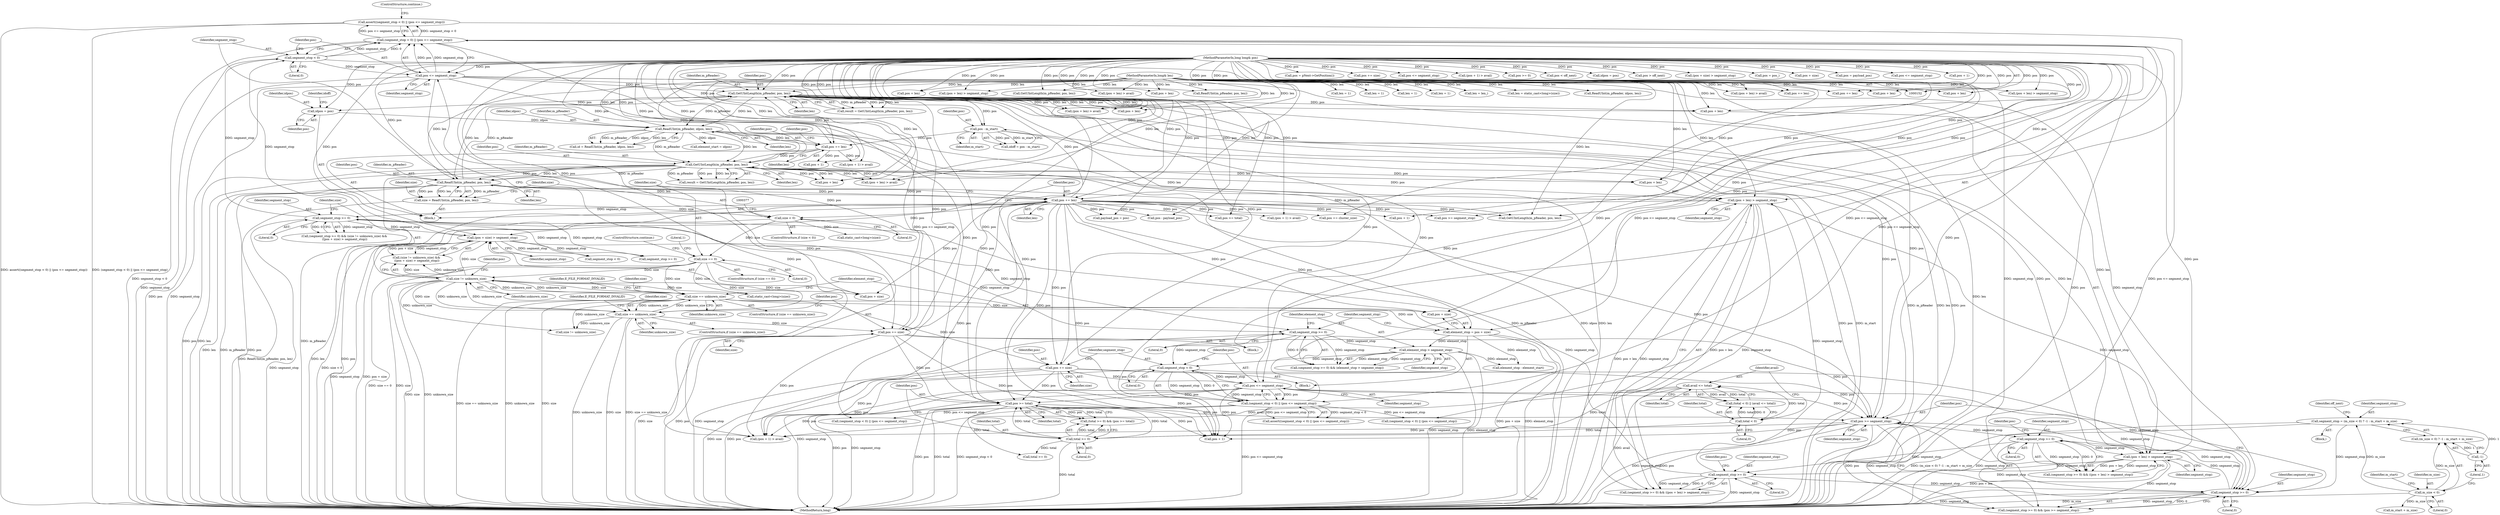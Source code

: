 digraph "1_Android_cc274e2abe8b2a6698a5c47d8aa4bb45f1f9538d_8@API" {
"1000480" [label="(Call,assert((segment_stop < 0) || (pos <= segment_stop)))"];
"1000481" [label="(Call,(segment_stop < 0) || (pos <= segment_stop))"];
"1000482" [label="(Call,segment_stop < 0)"];
"1000391" [label="(Call,segment_stop >= 0)"];
"1000349" [label="(Call,(pos + len) > segment_stop)"];
"1000326" [label="(Call,GetUIntLength(m_pReader, pos, len))"];
"1000290" [label="(Call,ReadUInt(m_pReader, idpos, len))"];
"1000239" [label="(Call,GetUIntLength(m_pReader, pos, len))"];
"1000367" [label="(Call,ReadUInt(m_pReader, pos, len))"];
"1000154" [label="(MethodParameterIn,long long& pos)"];
"1000155" [label="(MethodParameterIn,long& len)"];
"1000454" [label="(Call,pos += size)"];
"1000412" [label="(Call,size == unknown_size)"];
"1000395" [label="(Call,size != unknown_size)"];
"1000383" [label="(Call,size == 0)"];
"1000372" [label="(Call,size < 0)"];
"1000365" [label="(Call,size = ReadUInt(m_pReader, pos, len))"];
"1000472" [label="(Call,size == unknown_size)"];
"1000379" [label="(Call,pos += len)"];
"1000485" [label="(Call,pos <= segment_stop)"];
"1000477" [label="(Call,pos += size)"];
"1000209" [label="(Call,pos >= total)"];
"1000462" [label="(Call,pos <= segment_stop)"];
"1000459" [label="(Call,segment_stop < 0)"];
"1000425" [label="(Call,segment_stop >= 0)"];
"1000398" [label="(Call,(pos + size) > segment_stop)"];
"1000428" [label="(Call,element_stop > segment_stop)"];
"1000418" [label="(Call,element_stop = pos + size)"];
"1000206" [label="(Call,total >= 0)"];
"1000178" [label="(Call,avail <= total)"];
"1000175" [label="(Call,total < 0)"];
"1000219" [label="(Call,pos >= segment_stop)"];
"1000216" [label="(Call,segment_stop >= 0)"];
"1000346" [label="(Call,segment_stop >= 0)"];
"1000259" [label="(Call,segment_stop >= 0)"];
"1000262" [label="(Call,(pos + len) > segment_stop)"];
"1000182" [label="(Call,segment_stop = (m_size < 0) ? -1 : m_start + m_size)"];
"1000188" [label="(Call,-1)"];
"1000185" [label="(Call,m_size < 0)"];
"1000278" [label="(Call,idpos = pos)"];
"1000309" [label="(Call,pos += len)"];
"1000284" [label="(Call,pos - m_start)"];
"1000458" [label="(Call,(segment_stop < 0) || (pos <= segment_stop))"];
"1000781" [label="(Call,len = 1)"];
"1000345" [label="(Call,(segment_stop >= 0) && ((pos + len) > segment_stop))"];
"1000666" [label="(Call,payload_pos = pos)"];
"1000479" [label="(Identifier,size)"];
"1000195" [label="(Identifier,off_next)"];
"1000563" [label="(Call,pos = pNext->GetPosition())"];
"1000414" [label="(Identifier,unknown_size)"];
"1000869" [label="(Call,pos += size)"];
"1000877" [label="(Call,pos <= segment_stop)"];
"1000775" [label="(Call,(pos + 1) > avail)"];
"1000225" [label="(Call,(pos + 1) > avail)"];
"1000897" [label="(Call,segment_stop < 0)"];
"1000382" [label="(ControlStructure,if (size == 0))"];
"1000430" [label="(Identifier,segment_stop)"];
"1000615" [label="(Call,len = len_)"];
"1000812" [label="(Call,pos + len)"];
"1000178" [label="(Call,avail <= total)"];
"1000270" [label="(Call,(pos + len) > avail)"];
"1000489" [label="(Call,len = static_cast<long>(size))"];
"1000180" [label="(Identifier,total)"];
"1000314" [label="(Call,pos + 1)"];
"1000242" [label="(Identifier,len)"];
"1000219" [label="(Call,pos >= segment_stop)"];
"1000271" [label="(Call,pos + len)"];
"1000175" [label="(Call,total < 0)"];
"1000215" [label="(Call,(segment_stop >= 0) && (pos >= segment_stop))"];
"1000176" [label="(Identifier,total)"];
"1000882" [label="(Call,pos - payload_pos)"];
"1000351" [label="(Identifier,pos)"];
"1000263" [label="(Call,pos + len)"];
"1000567" [label="(Call,pos >= 0)"];
"1000571" [label="(Call,pos < off_next)"];
"1000260" [label="(Identifier,segment_stop)"];
"1000482" [label="(Call,segment_stop < 0)"];
"1000419" [label="(Identifier,element_stop)"];
"1000388" [label="(Literal,1)"];
"1000397" [label="(Identifier,unknown_size)"];
"1000280" [label="(Identifier,pos)"];
"1000458" [label="(Call,(segment_stop < 0) || (pos <= segment_stop))"];
"1000457" [label="(Call,assert((segment_stop < 0) || (pos <= segment_stop)))"];
"1000485" [label="(Call,pos <= segment_stop)"];
"1000188" [label="(Call,-1)"];
"1000504" [label="(Call,size != unknown_size)"];
"1000311" [label="(Identifier,len)"];
"1000262" [label="(Call,(pos + len) > segment_stop)"];
"1000226" [label="(Call,pos + 1)"];
"1000384" [label="(Identifier,size)"];
"1000285" [label="(Identifier,pos)"];
"1000154" [label="(MethodParameterIn,long long& pos)"];
"1000749" [label="(Call,ReadUInt(m_pReader, idpos, len))"];
"1000182" [label="(Call,segment_stop = (m_size < 0) ? -1 : m_start + m_size)"];
"1000905" [label="(MethodReturn,long)"];
"1000368" [label="(Identifier,m_pReader)"];
"1000427" [label="(Literal,0)"];
"1000367" [label="(Call,ReadUInt(m_pReader, pos, len))"];
"1000240" [label="(Identifier,m_pReader)"];
"1000463" [label="(Identifier,pos)"];
"1000309" [label="(Call,pos += len)"];
"1000728" [label="(Call,pos + len)"];
"1000727" [label="(Call,(pos + len) > segment_stop)"];
"1000207" [label="(Identifier,total)"];
"1000279" [label="(Identifier,idpos)"];
"1000736" [label="(Call,pos + len)"];
"1000476" [label="(Identifier,E_FILE_FORMAT_INVALID)"];
"1000811" [label="(Call,(pos + len) > segment_stop)"];
"1000486" [label="(Identifier,pos)"];
"1000313" [label="(Call,(pos + 1) > avail)"];
"1000216" [label="(Call,segment_stop >= 0)"];
"1000788" [label="(Call,GetUIntLength(m_pReader, pos, len))"];
"1000682" [label="(Call,segment_stop >= 0)"];
"1000434" [label="(Call,element_start = idpos)"];
"1000676" [label="(Call,pos >= total)"];
"1000690" [label="(Call,(pos + 1) > avail)"];
"1000239" [label="(Call,GetUIntLength(m_pReader, pos, len))"];
"1000319" [label="(Call,len = 1)"];
"1000326" [label="(Call,GetUIntLength(m_pReader, pos, len))"];
"1000372" [label="(Call,size < 0)"];
"1000177" [label="(Literal,0)"];
"1000673" [label="(Call,total >= 0)"];
"1000429" [label="(Identifier,element_stop)"];
"1000357" [label="(Call,(pos + len) > avail)"];
"1000474" [label="(Identifier,unknown_size)"];
"1000743" [label="(Call,idpos = pos)"];
"1000220" [label="(Identifier,pos)"];
"1000286" [label="(Identifier,m_start)"];
"1000455" [label="(Identifier,pos)"];
"1000156" [label="(Block,)"];
"1000472" [label="(Call,size == unknown_size)"];
"1000370" [label="(Identifier,len)"];
"1000315" [label="(Identifier,pos)"];
"1000581" [label="(Call,pos > off_next)"];
"1000456" [label="(Identifier,size)"];
"1000374" [label="(Literal,0)"];
"1000392" [label="(Identifier,segment_stop)"];
"1000155" [label="(MethodParameterIn,long& len)"];
"1000203" [label="(Block,)"];
"1000862" [label="(Call,(pos + size) > segment_stop)"];
"1000480" [label="(Call,assert((segment_stop < 0) || (pos <= segment_stop)))"];
"1000350" [label="(Call,pos + len)"];
"1000488" [label="(ControlStructure,continue;)"];
"1000484" [label="(Literal,0)"];
"1000328" [label="(Identifier,pos)"];
"1000396" [label="(Identifier,size)"];
"1000191" [label="(Identifier,m_start)"];
"1000327" [label="(Identifier,m_pReader)"];
"1000612" [label="(Call,pos = pos_)"];
"1000685" [label="(Call,pos >= segment_stop)"];
"1000440" [label="(Call,element_stop - element_start)"];
"1000278" [label="(Call,idpos = pos)"];
"1000383" [label="(Call,size == 0)"];
"1000481" [label="(Call,(segment_stop < 0) || (pos <= segment_stop))"];
"1000863" [label="(Call,pos + size)"];
"1000206" [label="(Call,total >= 0)"];
"1000478" [label="(Identifier,pos)"];
"1000889" [label="(Call,pos = payload_pos)"];
"1000819" [label="(Call,(pos + len) > avail)"];
"1000411" [label="(ControlStructure,if (size == unknown_size))"];
"1000187" [label="(Literal,0)"];
"1000418" [label="(Call,element_stop = pos + size)"];
"1000820" [label="(Call,pos + len)"];
"1000282" [label="(Call,idoff = pos - m_start)"];
"1000473" [label="(Identifier,size)"];
"1000829" [label="(Call,ReadUInt(m_pReader, pos, len))"];
"1000292" [label="(Identifier,idpos)"];
"1000358" [label="(Call,pos + len)"];
"1000218" [label="(Literal,0)"];
"1000735" [label="(Call,(pos + len) > avail)"];
"1000380" [label="(Identifier,pos)"];
"1000221" [label="(Identifier,segment_stop)"];
"1000365" [label="(Call,size = ReadUInt(m_pReader, pos, len))"];
"1000324" [label="(Call,result = GetUIntLength(m_pReader, pos, len))"];
"1000266" [label="(Identifier,segment_stop)"];
"1000371" [label="(ControlStructure,if (size < 0))"];
"1000483" [label="(Identifier,segment_stop)"];
"1000420" [label="(Call,pos + size)"];
"1000873" [label="(Call,(segment_stop < 0) || (pos <= segment_stop))"];
"1000376" [label="(Call,static_cast<long>(size))"];
"1000209" [label="(Call,pos >= total)"];
"1000261" [label="(Literal,0)"];
"1000353" [label="(Identifier,segment_stop)"];
"1000900" [label="(Call,pos <= segment_stop)"];
"1000470" [label="(Block,)"];
"1000369" [label="(Identifier,pos)"];
"1000410" [label="(Block,)"];
"1000471" [label="(ControlStructure,if (size == unknown_size))"];
"1000264" [label="(Identifier,pos)"];
"1000184" [label="(Call,(m_size < 0) ? -1 : m_start + m_size)"];
"1000426" [label="(Identifier,segment_stop)"];
"1000487" [label="(Identifier,segment_stop)"];
"1000398" [label="(Call,(pos + size) > segment_stop)"];
"1000348" [label="(Literal,0)"];
"1000186" [label="(Identifier,m_size)"];
"1000293" [label="(Identifier,len)"];
"1000190" [label="(Call,m_start + m_size)"];
"1000416" [label="(Identifier,E_FILE_FORMAT_INVALID)"];
"1000258" [label="(Call,(segment_stop >= 0) && ((pos + len) > segment_stop))"];
"1000283" [label="(Identifier,idoff)"];
"1000379" [label="(Call,pos += len)"];
"1000425" [label="(Call,segment_stop >= 0)"];
"1000241" [label="(Identifier,pos)"];
"1000346" [label="(Call,segment_stop >= 0)"];
"1000477" [label="(Call,pos += size)"];
"1000428" [label="(Call,element_stop > segment_stop)"];
"1000208" [label="(Literal,0)"];
"1000381" [label="(Identifier,len)"];
"1000349" [label="(Call,(pos + len) > segment_stop)"];
"1000413" [label="(Identifier,size)"];
"1000464" [label="(Identifier,segment_stop)"];
"1000185" [label="(Call,m_size < 0)"];
"1000211" [label="(Identifier,total)"];
"1000179" [label="(Identifier,avail)"];
"1000394" [label="(Call,(size != unknown_size) &&\n ((pos + size) > segment_stop))"];
"1000393" [label="(Literal,0)"];
"1000329" [label="(Identifier,len)"];
"1000183" [label="(Identifier,segment_stop)"];
"1000896" [label="(Call,(segment_stop < 0) || (pos <= segment_stop))"];
"1000290" [label="(Call,ReadUInt(m_pReader, idpos, len))"];
"1000373" [label="(Identifier,size)"];
"1000841" [label="(Call,pos += len)"];
"1000231" [label="(Call,len = 1)"];
"1000462" [label="(Call,pos <= segment_stop)"];
"1000892" [label="(Call,pos += cluster_size)"];
"1000402" [label="(Identifier,segment_stop)"];
"1000291" [label="(Identifier,m_pReader)"];
"1000399" [label="(Call,pos + size)"];
"1000459" [label="(Call,segment_stop < 0)"];
"1000310" [label="(Identifier,pos)"];
"1000424" [label="(Call,(segment_stop >= 0) && (element_stop > segment_stop))"];
"1000412" [label="(Call,size == unknown_size)"];
"1000395" [label="(Call,size != unknown_size)"];
"1000259" [label="(Call,segment_stop >= 0)"];
"1000491" [label="(Call,static_cast<long>(size))"];
"1000205" [label="(Call,(total >= 0) && (pos >= total))"];
"1000386" [label="(ControlStructure,continue;)"];
"1000696" [label="(Call,len = 1)"];
"1000284" [label="(Call,pos - m_start)"];
"1000391" [label="(Call,segment_stop >= 0)"];
"1000390" [label="(Call,(segment_stop >= 0) && (size != unknown_size) &&\n ((pos + size) > segment_stop))"];
"1000454" [label="(Call,pos += size)"];
"1000771" [label="(Call,pos += len)"];
"1000174" [label="(Call,(total < 0) || (avail <= total))"];
"1000210" [label="(Identifier,pos)"];
"1000237" [label="(Call,result = GetUIntLength(m_pReader, pos, len))"];
"1000691" [label="(Call,pos + 1)"];
"1000217" [label="(Identifier,segment_stop)"];
"1000460" [label="(Identifier,segment_stop)"];
"1000704" [label="(Call,GetUIntLength(m_pReader, pos, len))"];
"1000347" [label="(Identifier,segment_stop)"];
"1000366" [label="(Identifier,size)"];
"1000461" [label="(Literal,0)"];
"1000385" [label="(Literal,0)"];
"1000189" [label="(Literal,1)"];
"1000776" [label="(Call,pos + 1)"];
"1000400" [label="(Identifier,pos)"];
"1000288" [label="(Call,id = ReadUInt(m_pReader, idpos, len))"];
"1000480" -> "1000470"  [label="AST: "];
"1000480" -> "1000481"  [label="CFG: "];
"1000481" -> "1000480"  [label="AST: "];
"1000488" -> "1000480"  [label="CFG: "];
"1000480" -> "1000905"  [label="DDG: assert((segment_stop < 0) || (pos <= segment_stop))"];
"1000480" -> "1000905"  [label="DDG: (segment_stop < 0) || (pos <= segment_stop)"];
"1000481" -> "1000480"  [label="DDG: segment_stop < 0"];
"1000481" -> "1000480"  [label="DDG: pos <= segment_stop"];
"1000481" -> "1000482"  [label="CFG: "];
"1000481" -> "1000485"  [label="CFG: "];
"1000482" -> "1000481"  [label="AST: "];
"1000485" -> "1000481"  [label="AST: "];
"1000481" -> "1000905"  [label="DDG: pos <= segment_stop"];
"1000481" -> "1000905"  [label="DDG: segment_stop < 0"];
"1000481" -> "1000458"  [label="DDG: pos <= segment_stop"];
"1000482" -> "1000481"  [label="DDG: segment_stop"];
"1000482" -> "1000481"  [label="DDG: 0"];
"1000458" -> "1000481"  [label="DDG: pos <= segment_stop"];
"1000485" -> "1000481"  [label="DDG: pos"];
"1000485" -> "1000481"  [label="DDG: segment_stop"];
"1000481" -> "1000873"  [label="DDG: pos <= segment_stop"];
"1000481" -> "1000896"  [label="DDG: pos <= segment_stop"];
"1000482" -> "1000484"  [label="CFG: "];
"1000483" -> "1000482"  [label="AST: "];
"1000484" -> "1000482"  [label="AST: "];
"1000486" -> "1000482"  [label="CFG: "];
"1000482" -> "1000905"  [label="DDG: segment_stop"];
"1000482" -> "1000216"  [label="DDG: segment_stop"];
"1000391" -> "1000482"  [label="DDG: segment_stop"];
"1000398" -> "1000482"  [label="DDG: segment_stop"];
"1000482" -> "1000485"  [label="DDG: segment_stop"];
"1000391" -> "1000390"  [label="AST: "];
"1000391" -> "1000393"  [label="CFG: "];
"1000392" -> "1000391"  [label="AST: "];
"1000393" -> "1000391"  [label="AST: "];
"1000396" -> "1000391"  [label="CFG: "];
"1000390" -> "1000391"  [label="CFG: "];
"1000391" -> "1000905"  [label="DDG: segment_stop"];
"1000391" -> "1000390"  [label="DDG: segment_stop"];
"1000391" -> "1000390"  [label="DDG: 0"];
"1000349" -> "1000391"  [label="DDG: segment_stop"];
"1000346" -> "1000391"  [label="DDG: segment_stop"];
"1000391" -> "1000398"  [label="DDG: segment_stop"];
"1000391" -> "1000425"  [label="DDG: segment_stop"];
"1000391" -> "1000682"  [label="DDG: segment_stop"];
"1000391" -> "1000897"  [label="DDG: segment_stop"];
"1000349" -> "1000345"  [label="AST: "];
"1000349" -> "1000353"  [label="CFG: "];
"1000350" -> "1000349"  [label="AST: "];
"1000353" -> "1000349"  [label="AST: "];
"1000345" -> "1000349"  [label="CFG: "];
"1000349" -> "1000905"  [label="DDG: segment_stop"];
"1000349" -> "1000905"  [label="DDG: pos + len"];
"1000349" -> "1000216"  [label="DDG: segment_stop"];
"1000349" -> "1000345"  [label="DDG: pos + len"];
"1000349" -> "1000345"  [label="DDG: segment_stop"];
"1000326" -> "1000349"  [label="DDG: pos"];
"1000326" -> "1000349"  [label="DDG: len"];
"1000154" -> "1000349"  [label="DDG: pos"];
"1000155" -> "1000349"  [label="DDG: len"];
"1000346" -> "1000349"  [label="DDG: segment_stop"];
"1000326" -> "1000324"  [label="AST: "];
"1000326" -> "1000329"  [label="CFG: "];
"1000327" -> "1000326"  [label="AST: "];
"1000328" -> "1000326"  [label="AST: "];
"1000329" -> "1000326"  [label="AST: "];
"1000324" -> "1000326"  [label="CFG: "];
"1000326" -> "1000905"  [label="DDG: pos"];
"1000326" -> "1000905"  [label="DDG: len"];
"1000326" -> "1000905"  [label="DDG: m_pReader"];
"1000326" -> "1000324"  [label="DDG: m_pReader"];
"1000326" -> "1000324"  [label="DDG: pos"];
"1000326" -> "1000324"  [label="DDG: len"];
"1000290" -> "1000326"  [label="DDG: m_pReader"];
"1000290" -> "1000326"  [label="DDG: len"];
"1000154" -> "1000326"  [label="DDG: pos"];
"1000309" -> "1000326"  [label="DDG: pos"];
"1000155" -> "1000326"  [label="DDG: len"];
"1000326" -> "1000350"  [label="DDG: pos"];
"1000326" -> "1000350"  [label="DDG: len"];
"1000326" -> "1000357"  [label="DDG: pos"];
"1000326" -> "1000357"  [label="DDG: len"];
"1000326" -> "1000358"  [label="DDG: pos"];
"1000326" -> "1000358"  [label="DDG: len"];
"1000326" -> "1000367"  [label="DDG: m_pReader"];
"1000326" -> "1000367"  [label="DDG: pos"];
"1000326" -> "1000367"  [label="DDG: len"];
"1000290" -> "1000288"  [label="AST: "];
"1000290" -> "1000293"  [label="CFG: "];
"1000291" -> "1000290"  [label="AST: "];
"1000292" -> "1000290"  [label="AST: "];
"1000293" -> "1000290"  [label="AST: "];
"1000288" -> "1000290"  [label="CFG: "];
"1000290" -> "1000905"  [label="DDG: m_pReader"];
"1000290" -> "1000905"  [label="DDG: idpos"];
"1000290" -> "1000905"  [label="DDG: len"];
"1000290" -> "1000288"  [label="DDG: m_pReader"];
"1000290" -> "1000288"  [label="DDG: idpos"];
"1000290" -> "1000288"  [label="DDG: len"];
"1000239" -> "1000290"  [label="DDG: m_pReader"];
"1000239" -> "1000290"  [label="DDG: len"];
"1000278" -> "1000290"  [label="DDG: idpos"];
"1000155" -> "1000290"  [label="DDG: len"];
"1000290" -> "1000309"  [label="DDG: len"];
"1000290" -> "1000434"  [label="DDG: idpos"];
"1000239" -> "1000237"  [label="AST: "];
"1000239" -> "1000242"  [label="CFG: "];
"1000240" -> "1000239"  [label="AST: "];
"1000241" -> "1000239"  [label="AST: "];
"1000242" -> "1000239"  [label="AST: "];
"1000237" -> "1000239"  [label="CFG: "];
"1000239" -> "1000905"  [label="DDG: m_pReader"];
"1000239" -> "1000905"  [label="DDG: len"];
"1000239" -> "1000905"  [label="DDG: pos"];
"1000239" -> "1000237"  [label="DDG: m_pReader"];
"1000239" -> "1000237"  [label="DDG: pos"];
"1000239" -> "1000237"  [label="DDG: len"];
"1000367" -> "1000239"  [label="DDG: m_pReader"];
"1000367" -> "1000239"  [label="DDG: len"];
"1000154" -> "1000239"  [label="DDG: pos"];
"1000454" -> "1000239"  [label="DDG: pos"];
"1000485" -> "1000239"  [label="DDG: pos"];
"1000209" -> "1000239"  [label="DDG: pos"];
"1000462" -> "1000239"  [label="DDG: pos"];
"1000379" -> "1000239"  [label="DDG: pos"];
"1000219" -> "1000239"  [label="DDG: pos"];
"1000477" -> "1000239"  [label="DDG: pos"];
"1000155" -> "1000239"  [label="DDG: len"];
"1000239" -> "1000262"  [label="DDG: pos"];
"1000239" -> "1000262"  [label="DDG: len"];
"1000239" -> "1000263"  [label="DDG: pos"];
"1000239" -> "1000263"  [label="DDG: len"];
"1000239" -> "1000270"  [label="DDG: pos"];
"1000239" -> "1000270"  [label="DDG: len"];
"1000239" -> "1000271"  [label="DDG: pos"];
"1000239" -> "1000271"  [label="DDG: len"];
"1000239" -> "1000278"  [label="DDG: pos"];
"1000239" -> "1000284"  [label="DDG: pos"];
"1000367" -> "1000365"  [label="AST: "];
"1000367" -> "1000370"  [label="CFG: "];
"1000368" -> "1000367"  [label="AST: "];
"1000369" -> "1000367"  [label="AST: "];
"1000370" -> "1000367"  [label="AST: "];
"1000365" -> "1000367"  [label="CFG: "];
"1000367" -> "1000905"  [label="DDG: pos"];
"1000367" -> "1000905"  [label="DDG: len"];
"1000367" -> "1000905"  [label="DDG: m_pReader"];
"1000367" -> "1000365"  [label="DDG: m_pReader"];
"1000367" -> "1000365"  [label="DDG: pos"];
"1000367" -> "1000365"  [label="DDG: len"];
"1000154" -> "1000367"  [label="DDG: pos"];
"1000155" -> "1000367"  [label="DDG: len"];
"1000367" -> "1000379"  [label="DDG: len"];
"1000367" -> "1000379"  [label="DDG: pos"];
"1000367" -> "1000704"  [label="DDG: m_pReader"];
"1000154" -> "1000152"  [label="AST: "];
"1000154" -> "1000905"  [label="DDG: pos"];
"1000154" -> "1000209"  [label="DDG: pos"];
"1000154" -> "1000219"  [label="DDG: pos"];
"1000154" -> "1000225"  [label="DDG: pos"];
"1000154" -> "1000226"  [label="DDG: pos"];
"1000154" -> "1000262"  [label="DDG: pos"];
"1000154" -> "1000263"  [label="DDG: pos"];
"1000154" -> "1000270"  [label="DDG: pos"];
"1000154" -> "1000271"  [label="DDG: pos"];
"1000154" -> "1000278"  [label="DDG: pos"];
"1000154" -> "1000284"  [label="DDG: pos"];
"1000154" -> "1000309"  [label="DDG: pos"];
"1000154" -> "1000313"  [label="DDG: pos"];
"1000154" -> "1000314"  [label="DDG: pos"];
"1000154" -> "1000350"  [label="DDG: pos"];
"1000154" -> "1000357"  [label="DDG: pos"];
"1000154" -> "1000358"  [label="DDG: pos"];
"1000154" -> "1000379"  [label="DDG: pos"];
"1000154" -> "1000398"  [label="DDG: pos"];
"1000154" -> "1000399"  [label="DDG: pos"];
"1000154" -> "1000418"  [label="DDG: pos"];
"1000154" -> "1000420"  [label="DDG: pos"];
"1000154" -> "1000454"  [label="DDG: pos"];
"1000154" -> "1000462"  [label="DDG: pos"];
"1000154" -> "1000477"  [label="DDG: pos"];
"1000154" -> "1000485"  [label="DDG: pos"];
"1000154" -> "1000563"  [label="DDG: pos"];
"1000154" -> "1000567"  [label="DDG: pos"];
"1000154" -> "1000571"  [label="DDG: pos"];
"1000154" -> "1000581"  [label="DDG: pos"];
"1000154" -> "1000612"  [label="DDG: pos"];
"1000154" -> "1000666"  [label="DDG: pos"];
"1000154" -> "1000676"  [label="DDG: pos"];
"1000154" -> "1000685"  [label="DDG: pos"];
"1000154" -> "1000690"  [label="DDG: pos"];
"1000154" -> "1000691"  [label="DDG: pos"];
"1000154" -> "1000704"  [label="DDG: pos"];
"1000154" -> "1000727"  [label="DDG: pos"];
"1000154" -> "1000728"  [label="DDG: pos"];
"1000154" -> "1000735"  [label="DDG: pos"];
"1000154" -> "1000736"  [label="DDG: pos"];
"1000154" -> "1000743"  [label="DDG: pos"];
"1000154" -> "1000771"  [label="DDG: pos"];
"1000154" -> "1000775"  [label="DDG: pos"];
"1000154" -> "1000776"  [label="DDG: pos"];
"1000154" -> "1000788"  [label="DDG: pos"];
"1000154" -> "1000811"  [label="DDG: pos"];
"1000154" -> "1000812"  [label="DDG: pos"];
"1000154" -> "1000819"  [label="DDG: pos"];
"1000154" -> "1000820"  [label="DDG: pos"];
"1000154" -> "1000829"  [label="DDG: pos"];
"1000154" -> "1000841"  [label="DDG: pos"];
"1000154" -> "1000862"  [label="DDG: pos"];
"1000154" -> "1000863"  [label="DDG: pos"];
"1000154" -> "1000869"  [label="DDG: pos"];
"1000154" -> "1000877"  [label="DDG: pos"];
"1000154" -> "1000882"  [label="DDG: pos"];
"1000154" -> "1000889"  [label="DDG: pos"];
"1000154" -> "1000892"  [label="DDG: pos"];
"1000154" -> "1000900"  [label="DDG: pos"];
"1000155" -> "1000152"  [label="AST: "];
"1000155" -> "1000905"  [label="DDG: len"];
"1000155" -> "1000231"  [label="DDG: len"];
"1000155" -> "1000262"  [label="DDG: len"];
"1000155" -> "1000263"  [label="DDG: len"];
"1000155" -> "1000270"  [label="DDG: len"];
"1000155" -> "1000271"  [label="DDG: len"];
"1000155" -> "1000309"  [label="DDG: len"];
"1000155" -> "1000319"  [label="DDG: len"];
"1000155" -> "1000350"  [label="DDG: len"];
"1000155" -> "1000357"  [label="DDG: len"];
"1000155" -> "1000358"  [label="DDG: len"];
"1000155" -> "1000379"  [label="DDG: len"];
"1000155" -> "1000489"  [label="DDG: len"];
"1000155" -> "1000615"  [label="DDG: len"];
"1000155" -> "1000696"  [label="DDG: len"];
"1000155" -> "1000704"  [label="DDG: len"];
"1000155" -> "1000727"  [label="DDG: len"];
"1000155" -> "1000728"  [label="DDG: len"];
"1000155" -> "1000735"  [label="DDG: len"];
"1000155" -> "1000736"  [label="DDG: len"];
"1000155" -> "1000749"  [label="DDG: len"];
"1000155" -> "1000771"  [label="DDG: len"];
"1000155" -> "1000781"  [label="DDG: len"];
"1000155" -> "1000788"  [label="DDG: len"];
"1000155" -> "1000811"  [label="DDG: len"];
"1000155" -> "1000812"  [label="DDG: len"];
"1000155" -> "1000819"  [label="DDG: len"];
"1000155" -> "1000820"  [label="DDG: len"];
"1000155" -> "1000829"  [label="DDG: len"];
"1000155" -> "1000841"  [label="DDG: len"];
"1000454" -> "1000410"  [label="AST: "];
"1000454" -> "1000456"  [label="CFG: "];
"1000455" -> "1000454"  [label="AST: "];
"1000456" -> "1000454"  [label="AST: "];
"1000460" -> "1000454"  [label="CFG: "];
"1000454" -> "1000905"  [label="DDG: pos"];
"1000454" -> "1000905"  [label="DDG: size"];
"1000454" -> "1000209"  [label="DDG: pos"];
"1000454" -> "1000219"  [label="DDG: pos"];
"1000454" -> "1000225"  [label="DDG: pos"];
"1000454" -> "1000226"  [label="DDG: pos"];
"1000412" -> "1000454"  [label="DDG: size"];
"1000379" -> "1000454"  [label="DDG: pos"];
"1000454" -> "1000462"  [label="DDG: pos"];
"1000412" -> "1000411"  [label="AST: "];
"1000412" -> "1000414"  [label="CFG: "];
"1000413" -> "1000412"  [label="AST: "];
"1000414" -> "1000412"  [label="AST: "];
"1000416" -> "1000412"  [label="CFG: "];
"1000419" -> "1000412"  [label="CFG: "];
"1000412" -> "1000905"  [label="DDG: size == unknown_size"];
"1000412" -> "1000905"  [label="DDG: unknown_size"];
"1000412" -> "1000905"  [label="DDG: size"];
"1000412" -> "1000395"  [label="DDG: unknown_size"];
"1000395" -> "1000412"  [label="DDG: size"];
"1000395" -> "1000412"  [label="DDG: unknown_size"];
"1000383" -> "1000412"  [label="DDG: size"];
"1000472" -> "1000412"  [label="DDG: unknown_size"];
"1000412" -> "1000418"  [label="DDG: size"];
"1000412" -> "1000420"  [label="DDG: size"];
"1000412" -> "1000472"  [label="DDG: unknown_size"];
"1000412" -> "1000504"  [label="DDG: unknown_size"];
"1000395" -> "1000394"  [label="AST: "];
"1000395" -> "1000397"  [label="CFG: "];
"1000396" -> "1000395"  [label="AST: "];
"1000397" -> "1000395"  [label="AST: "];
"1000400" -> "1000395"  [label="CFG: "];
"1000394" -> "1000395"  [label="CFG: "];
"1000395" -> "1000905"  [label="DDG: size"];
"1000395" -> "1000905"  [label="DDG: unknown_size"];
"1000395" -> "1000394"  [label="DDG: size"];
"1000395" -> "1000394"  [label="DDG: unknown_size"];
"1000383" -> "1000395"  [label="DDG: size"];
"1000472" -> "1000395"  [label="DDG: unknown_size"];
"1000395" -> "1000398"  [label="DDG: size"];
"1000395" -> "1000399"  [label="DDG: size"];
"1000395" -> "1000472"  [label="DDG: size"];
"1000395" -> "1000472"  [label="DDG: unknown_size"];
"1000395" -> "1000491"  [label="DDG: size"];
"1000395" -> "1000504"  [label="DDG: unknown_size"];
"1000383" -> "1000382"  [label="AST: "];
"1000383" -> "1000385"  [label="CFG: "];
"1000384" -> "1000383"  [label="AST: "];
"1000385" -> "1000383"  [label="AST: "];
"1000386" -> "1000383"  [label="CFG: "];
"1000388" -> "1000383"  [label="CFG: "];
"1000383" -> "1000905"  [label="DDG: size == 0"];
"1000383" -> "1000905"  [label="DDG: size"];
"1000372" -> "1000383"  [label="DDG: size"];
"1000383" -> "1000472"  [label="DDG: size"];
"1000383" -> "1000491"  [label="DDG: size"];
"1000372" -> "1000371"  [label="AST: "];
"1000372" -> "1000374"  [label="CFG: "];
"1000373" -> "1000372"  [label="AST: "];
"1000374" -> "1000372"  [label="AST: "];
"1000377" -> "1000372"  [label="CFG: "];
"1000380" -> "1000372"  [label="CFG: "];
"1000372" -> "1000905"  [label="DDG: size < 0"];
"1000365" -> "1000372"  [label="DDG: size"];
"1000372" -> "1000376"  [label="DDG: size"];
"1000365" -> "1000203"  [label="AST: "];
"1000366" -> "1000365"  [label="AST: "];
"1000373" -> "1000365"  [label="CFG: "];
"1000365" -> "1000905"  [label="DDG: ReadUInt(m_pReader, pos, len)"];
"1000472" -> "1000471"  [label="AST: "];
"1000472" -> "1000474"  [label="CFG: "];
"1000473" -> "1000472"  [label="AST: "];
"1000474" -> "1000472"  [label="AST: "];
"1000476" -> "1000472"  [label="CFG: "];
"1000478" -> "1000472"  [label="CFG: "];
"1000472" -> "1000905"  [label="DDG: size == unknown_size"];
"1000472" -> "1000905"  [label="DDG: unknown_size"];
"1000472" -> "1000905"  [label="DDG: size"];
"1000472" -> "1000477"  [label="DDG: size"];
"1000472" -> "1000504"  [label="DDG: unknown_size"];
"1000379" -> "1000203"  [label="AST: "];
"1000379" -> "1000381"  [label="CFG: "];
"1000380" -> "1000379"  [label="AST: "];
"1000381" -> "1000379"  [label="AST: "];
"1000384" -> "1000379"  [label="CFG: "];
"1000379" -> "1000905"  [label="DDG: pos"];
"1000379" -> "1000905"  [label="DDG: len"];
"1000379" -> "1000209"  [label="DDG: pos"];
"1000379" -> "1000219"  [label="DDG: pos"];
"1000379" -> "1000225"  [label="DDG: pos"];
"1000379" -> "1000226"  [label="DDG: pos"];
"1000379" -> "1000398"  [label="DDG: pos"];
"1000379" -> "1000399"  [label="DDG: pos"];
"1000379" -> "1000418"  [label="DDG: pos"];
"1000379" -> "1000420"  [label="DDG: pos"];
"1000379" -> "1000477"  [label="DDG: pos"];
"1000379" -> "1000666"  [label="DDG: pos"];
"1000379" -> "1000676"  [label="DDG: pos"];
"1000379" -> "1000685"  [label="DDG: pos"];
"1000379" -> "1000690"  [label="DDG: pos"];
"1000379" -> "1000691"  [label="DDG: pos"];
"1000379" -> "1000704"  [label="DDG: pos"];
"1000379" -> "1000882"  [label="DDG: pos"];
"1000379" -> "1000892"  [label="DDG: pos"];
"1000485" -> "1000487"  [label="CFG: "];
"1000486" -> "1000485"  [label="AST: "];
"1000487" -> "1000485"  [label="AST: "];
"1000485" -> "1000905"  [label="DDG: pos"];
"1000485" -> "1000905"  [label="DDG: segment_stop"];
"1000485" -> "1000209"  [label="DDG: pos"];
"1000485" -> "1000216"  [label="DDG: segment_stop"];
"1000485" -> "1000219"  [label="DDG: pos"];
"1000485" -> "1000225"  [label="DDG: pos"];
"1000485" -> "1000226"  [label="DDG: pos"];
"1000477" -> "1000485"  [label="DDG: pos"];
"1000477" -> "1000470"  [label="AST: "];
"1000477" -> "1000479"  [label="CFG: "];
"1000478" -> "1000477"  [label="AST: "];
"1000479" -> "1000477"  [label="AST: "];
"1000483" -> "1000477"  [label="CFG: "];
"1000477" -> "1000905"  [label="DDG: size"];
"1000477" -> "1000905"  [label="DDG: pos"];
"1000477" -> "1000209"  [label="DDG: pos"];
"1000477" -> "1000219"  [label="DDG: pos"];
"1000477" -> "1000225"  [label="DDG: pos"];
"1000477" -> "1000226"  [label="DDG: pos"];
"1000209" -> "1000205"  [label="AST: "];
"1000209" -> "1000211"  [label="CFG: "];
"1000210" -> "1000209"  [label="AST: "];
"1000211" -> "1000209"  [label="AST: "];
"1000205" -> "1000209"  [label="CFG: "];
"1000209" -> "1000905"  [label="DDG: pos"];
"1000209" -> "1000905"  [label="DDG: total"];
"1000209" -> "1000206"  [label="DDG: total"];
"1000209" -> "1000205"  [label="DDG: pos"];
"1000209" -> "1000205"  [label="DDG: total"];
"1000462" -> "1000209"  [label="DDG: pos"];
"1000206" -> "1000209"  [label="DDG: total"];
"1000209" -> "1000219"  [label="DDG: pos"];
"1000209" -> "1000225"  [label="DDG: pos"];
"1000209" -> "1000226"  [label="DDG: pos"];
"1000209" -> "1000673"  [label="DDG: total"];
"1000462" -> "1000458"  [label="AST: "];
"1000462" -> "1000464"  [label="CFG: "];
"1000463" -> "1000462"  [label="AST: "];
"1000464" -> "1000462"  [label="AST: "];
"1000458" -> "1000462"  [label="CFG: "];
"1000462" -> "1000905"  [label="DDG: pos"];
"1000462" -> "1000905"  [label="DDG: segment_stop"];
"1000462" -> "1000216"  [label="DDG: segment_stop"];
"1000462" -> "1000219"  [label="DDG: pos"];
"1000462" -> "1000225"  [label="DDG: pos"];
"1000462" -> "1000226"  [label="DDG: pos"];
"1000462" -> "1000458"  [label="DDG: pos"];
"1000462" -> "1000458"  [label="DDG: segment_stop"];
"1000459" -> "1000462"  [label="DDG: segment_stop"];
"1000459" -> "1000458"  [label="AST: "];
"1000459" -> "1000461"  [label="CFG: "];
"1000460" -> "1000459"  [label="AST: "];
"1000461" -> "1000459"  [label="AST: "];
"1000463" -> "1000459"  [label="CFG: "];
"1000458" -> "1000459"  [label="CFG: "];
"1000459" -> "1000905"  [label="DDG: segment_stop"];
"1000459" -> "1000216"  [label="DDG: segment_stop"];
"1000459" -> "1000458"  [label="DDG: segment_stop"];
"1000459" -> "1000458"  [label="DDG: 0"];
"1000425" -> "1000459"  [label="DDG: segment_stop"];
"1000428" -> "1000459"  [label="DDG: segment_stop"];
"1000425" -> "1000424"  [label="AST: "];
"1000425" -> "1000427"  [label="CFG: "];
"1000426" -> "1000425"  [label="AST: "];
"1000427" -> "1000425"  [label="AST: "];
"1000429" -> "1000425"  [label="CFG: "];
"1000424" -> "1000425"  [label="CFG: "];
"1000425" -> "1000905"  [label="DDG: segment_stop"];
"1000425" -> "1000424"  [label="DDG: segment_stop"];
"1000425" -> "1000424"  [label="DDG: 0"];
"1000398" -> "1000425"  [label="DDG: segment_stop"];
"1000425" -> "1000428"  [label="DDG: segment_stop"];
"1000398" -> "1000394"  [label="AST: "];
"1000398" -> "1000402"  [label="CFG: "];
"1000399" -> "1000398"  [label="AST: "];
"1000402" -> "1000398"  [label="AST: "];
"1000394" -> "1000398"  [label="CFG: "];
"1000398" -> "1000905"  [label="DDG: segment_stop"];
"1000398" -> "1000905"  [label="DDG: pos + size"];
"1000398" -> "1000394"  [label="DDG: pos + size"];
"1000398" -> "1000394"  [label="DDG: segment_stop"];
"1000398" -> "1000682"  [label="DDG: segment_stop"];
"1000398" -> "1000897"  [label="DDG: segment_stop"];
"1000428" -> "1000424"  [label="AST: "];
"1000428" -> "1000430"  [label="CFG: "];
"1000429" -> "1000428"  [label="AST: "];
"1000430" -> "1000428"  [label="AST: "];
"1000424" -> "1000428"  [label="CFG: "];
"1000428" -> "1000905"  [label="DDG: segment_stop"];
"1000428" -> "1000905"  [label="DDG: element_stop"];
"1000428" -> "1000424"  [label="DDG: element_stop"];
"1000428" -> "1000424"  [label="DDG: segment_stop"];
"1000418" -> "1000428"  [label="DDG: element_stop"];
"1000428" -> "1000440"  [label="DDG: element_stop"];
"1000418" -> "1000410"  [label="AST: "];
"1000418" -> "1000420"  [label="CFG: "];
"1000419" -> "1000418"  [label="AST: "];
"1000420" -> "1000418"  [label="AST: "];
"1000426" -> "1000418"  [label="CFG: "];
"1000418" -> "1000905"  [label="DDG: pos + size"];
"1000418" -> "1000905"  [label="DDG: element_stop"];
"1000418" -> "1000440"  [label="DDG: element_stop"];
"1000206" -> "1000205"  [label="AST: "];
"1000206" -> "1000208"  [label="CFG: "];
"1000207" -> "1000206"  [label="AST: "];
"1000208" -> "1000206"  [label="AST: "];
"1000210" -> "1000206"  [label="CFG: "];
"1000205" -> "1000206"  [label="CFG: "];
"1000206" -> "1000905"  [label="DDG: total"];
"1000206" -> "1000205"  [label="DDG: total"];
"1000206" -> "1000205"  [label="DDG: 0"];
"1000178" -> "1000206"  [label="DDG: total"];
"1000175" -> "1000206"  [label="DDG: total"];
"1000206" -> "1000673"  [label="DDG: total"];
"1000178" -> "1000174"  [label="AST: "];
"1000178" -> "1000180"  [label="CFG: "];
"1000179" -> "1000178"  [label="AST: "];
"1000180" -> "1000178"  [label="AST: "];
"1000174" -> "1000178"  [label="CFG: "];
"1000178" -> "1000905"  [label="DDG: avail"];
"1000178" -> "1000174"  [label="DDG: avail"];
"1000178" -> "1000174"  [label="DDG: total"];
"1000175" -> "1000178"  [label="DDG: total"];
"1000178" -> "1000225"  [label="DDG: avail"];
"1000175" -> "1000174"  [label="AST: "];
"1000175" -> "1000177"  [label="CFG: "];
"1000176" -> "1000175"  [label="AST: "];
"1000177" -> "1000175"  [label="AST: "];
"1000179" -> "1000175"  [label="CFG: "];
"1000174" -> "1000175"  [label="CFG: "];
"1000175" -> "1000174"  [label="DDG: total"];
"1000175" -> "1000174"  [label="DDG: 0"];
"1000219" -> "1000215"  [label="AST: "];
"1000219" -> "1000221"  [label="CFG: "];
"1000220" -> "1000219"  [label="AST: "];
"1000221" -> "1000219"  [label="AST: "];
"1000215" -> "1000219"  [label="CFG: "];
"1000219" -> "1000905"  [label="DDG: segment_stop"];
"1000219" -> "1000905"  [label="DDG: pos"];
"1000219" -> "1000215"  [label="DDG: pos"];
"1000219" -> "1000215"  [label="DDG: segment_stop"];
"1000216" -> "1000219"  [label="DDG: segment_stop"];
"1000219" -> "1000225"  [label="DDG: pos"];
"1000219" -> "1000226"  [label="DDG: pos"];
"1000219" -> "1000259"  [label="DDG: segment_stop"];
"1000216" -> "1000215"  [label="AST: "];
"1000216" -> "1000218"  [label="CFG: "];
"1000217" -> "1000216"  [label="AST: "];
"1000218" -> "1000216"  [label="AST: "];
"1000220" -> "1000216"  [label="CFG: "];
"1000215" -> "1000216"  [label="CFG: "];
"1000216" -> "1000905"  [label="DDG: segment_stop"];
"1000216" -> "1000215"  [label="DDG: segment_stop"];
"1000216" -> "1000215"  [label="DDG: 0"];
"1000346" -> "1000216"  [label="DDG: segment_stop"];
"1000182" -> "1000216"  [label="DDG: segment_stop"];
"1000216" -> "1000259"  [label="DDG: segment_stop"];
"1000346" -> "1000345"  [label="AST: "];
"1000346" -> "1000348"  [label="CFG: "];
"1000347" -> "1000346"  [label="AST: "];
"1000348" -> "1000346"  [label="AST: "];
"1000351" -> "1000346"  [label="CFG: "];
"1000345" -> "1000346"  [label="CFG: "];
"1000346" -> "1000905"  [label="DDG: segment_stop"];
"1000346" -> "1000345"  [label="DDG: segment_stop"];
"1000346" -> "1000345"  [label="DDG: 0"];
"1000259" -> "1000346"  [label="DDG: segment_stop"];
"1000262" -> "1000346"  [label="DDG: segment_stop"];
"1000259" -> "1000258"  [label="AST: "];
"1000259" -> "1000261"  [label="CFG: "];
"1000260" -> "1000259"  [label="AST: "];
"1000261" -> "1000259"  [label="AST: "];
"1000264" -> "1000259"  [label="CFG: "];
"1000258" -> "1000259"  [label="CFG: "];
"1000259" -> "1000905"  [label="DDG: segment_stop"];
"1000259" -> "1000258"  [label="DDG: segment_stop"];
"1000259" -> "1000258"  [label="DDG: 0"];
"1000259" -> "1000262"  [label="DDG: segment_stop"];
"1000262" -> "1000258"  [label="AST: "];
"1000262" -> "1000266"  [label="CFG: "];
"1000263" -> "1000262"  [label="AST: "];
"1000266" -> "1000262"  [label="AST: "];
"1000258" -> "1000262"  [label="CFG: "];
"1000262" -> "1000905"  [label="DDG: pos + len"];
"1000262" -> "1000905"  [label="DDG: segment_stop"];
"1000262" -> "1000258"  [label="DDG: pos + len"];
"1000262" -> "1000258"  [label="DDG: segment_stop"];
"1000182" -> "1000156"  [label="AST: "];
"1000182" -> "1000184"  [label="CFG: "];
"1000183" -> "1000182"  [label="AST: "];
"1000184" -> "1000182"  [label="AST: "];
"1000195" -> "1000182"  [label="CFG: "];
"1000182" -> "1000905"  [label="DDG: (m_size < 0) ? -1 : m_start + m_size"];
"1000182" -> "1000905"  [label="DDG: segment_stop"];
"1000188" -> "1000182"  [label="DDG: 1"];
"1000185" -> "1000182"  [label="DDG: m_size"];
"1000188" -> "1000184"  [label="AST: "];
"1000188" -> "1000189"  [label="CFG: "];
"1000189" -> "1000188"  [label="AST: "];
"1000184" -> "1000188"  [label="CFG: "];
"1000188" -> "1000184"  [label="DDG: 1"];
"1000185" -> "1000184"  [label="AST: "];
"1000185" -> "1000187"  [label="CFG: "];
"1000186" -> "1000185"  [label="AST: "];
"1000187" -> "1000185"  [label="AST: "];
"1000189" -> "1000185"  [label="CFG: "];
"1000191" -> "1000185"  [label="CFG: "];
"1000185" -> "1000905"  [label="DDG: m_size"];
"1000185" -> "1000184"  [label="DDG: m_size"];
"1000185" -> "1000190"  [label="DDG: m_size"];
"1000278" -> "1000203"  [label="AST: "];
"1000278" -> "1000280"  [label="CFG: "];
"1000279" -> "1000278"  [label="AST: "];
"1000280" -> "1000278"  [label="AST: "];
"1000283" -> "1000278"  [label="CFG: "];
"1000309" -> "1000203"  [label="AST: "];
"1000309" -> "1000311"  [label="CFG: "];
"1000310" -> "1000309"  [label="AST: "];
"1000311" -> "1000309"  [label="AST: "];
"1000315" -> "1000309"  [label="CFG: "];
"1000284" -> "1000309"  [label="DDG: pos"];
"1000309" -> "1000313"  [label="DDG: pos"];
"1000309" -> "1000314"  [label="DDG: pos"];
"1000284" -> "1000282"  [label="AST: "];
"1000284" -> "1000286"  [label="CFG: "];
"1000285" -> "1000284"  [label="AST: "];
"1000286" -> "1000284"  [label="AST: "];
"1000282" -> "1000284"  [label="CFG: "];
"1000284" -> "1000905"  [label="DDG: m_start"];
"1000284" -> "1000905"  [label="DDG: pos"];
"1000284" -> "1000282"  [label="DDG: pos"];
"1000284" -> "1000282"  [label="DDG: m_start"];
"1000458" -> "1000457"  [label="AST: "];
"1000457" -> "1000458"  [label="CFG: "];
"1000458" -> "1000905"  [label="DDG: segment_stop < 0"];
"1000458" -> "1000905"  [label="DDG: pos <= segment_stop"];
"1000458" -> "1000457"  [label="DDG: segment_stop < 0"];
"1000458" -> "1000457"  [label="DDG: pos <= segment_stop"];
"1000458" -> "1000873"  [label="DDG: pos <= segment_stop"];
"1000458" -> "1000896"  [label="DDG: pos <= segment_stop"];
}
